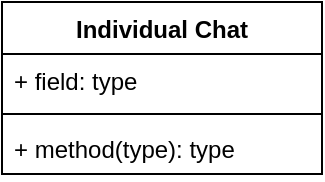 <mxfile version="13.0.3" type="device"><diagram id="KpjSnlRYVBWsZbXoOs-L" name="Page-1"><mxGraphModel dx="1102" dy="642" grid="1" gridSize="10" guides="1" tooltips="1" connect="1" arrows="1" fold="1" page="1" pageScale="1" pageWidth="850" pageHeight="1100" math="0" shadow="0"><root><mxCell id="0"/><mxCell id="1" parent="0"/><mxCell id="TLeLpQj-0rOeLVquOnBv-1" value="Individual Chat" style="swimlane;fontStyle=1;align=center;verticalAlign=top;childLayout=stackLayout;horizontal=1;startSize=26;horizontalStack=0;resizeParent=1;resizeParentMax=0;resizeLast=0;collapsible=1;marginBottom=0;" vertex="1" parent="1"><mxGeometry x="350" y="290" width="160" height="86" as="geometry"/></mxCell><mxCell id="TLeLpQj-0rOeLVquOnBv-2" value="+ field: type" style="text;strokeColor=none;fillColor=none;align=left;verticalAlign=top;spacingLeft=4;spacingRight=4;overflow=hidden;rotatable=0;points=[[0,0.5],[1,0.5]];portConstraint=eastwest;" vertex="1" parent="TLeLpQj-0rOeLVquOnBv-1"><mxGeometry y="26" width="160" height="26" as="geometry"/></mxCell><mxCell id="TLeLpQj-0rOeLVquOnBv-3" value="" style="line;strokeWidth=1;fillColor=none;align=left;verticalAlign=middle;spacingTop=-1;spacingLeft=3;spacingRight=3;rotatable=0;labelPosition=right;points=[];portConstraint=eastwest;" vertex="1" parent="TLeLpQj-0rOeLVquOnBv-1"><mxGeometry y="52" width="160" height="8" as="geometry"/></mxCell><mxCell id="TLeLpQj-0rOeLVquOnBv-4" value="+ method(type): type" style="text;strokeColor=none;fillColor=none;align=left;verticalAlign=top;spacingLeft=4;spacingRight=4;overflow=hidden;rotatable=0;points=[[0,0.5],[1,0.5]];portConstraint=eastwest;" vertex="1" parent="TLeLpQj-0rOeLVquOnBv-1"><mxGeometry y="60" width="160" height="26" as="geometry"/></mxCell></root></mxGraphModel></diagram></mxfile>